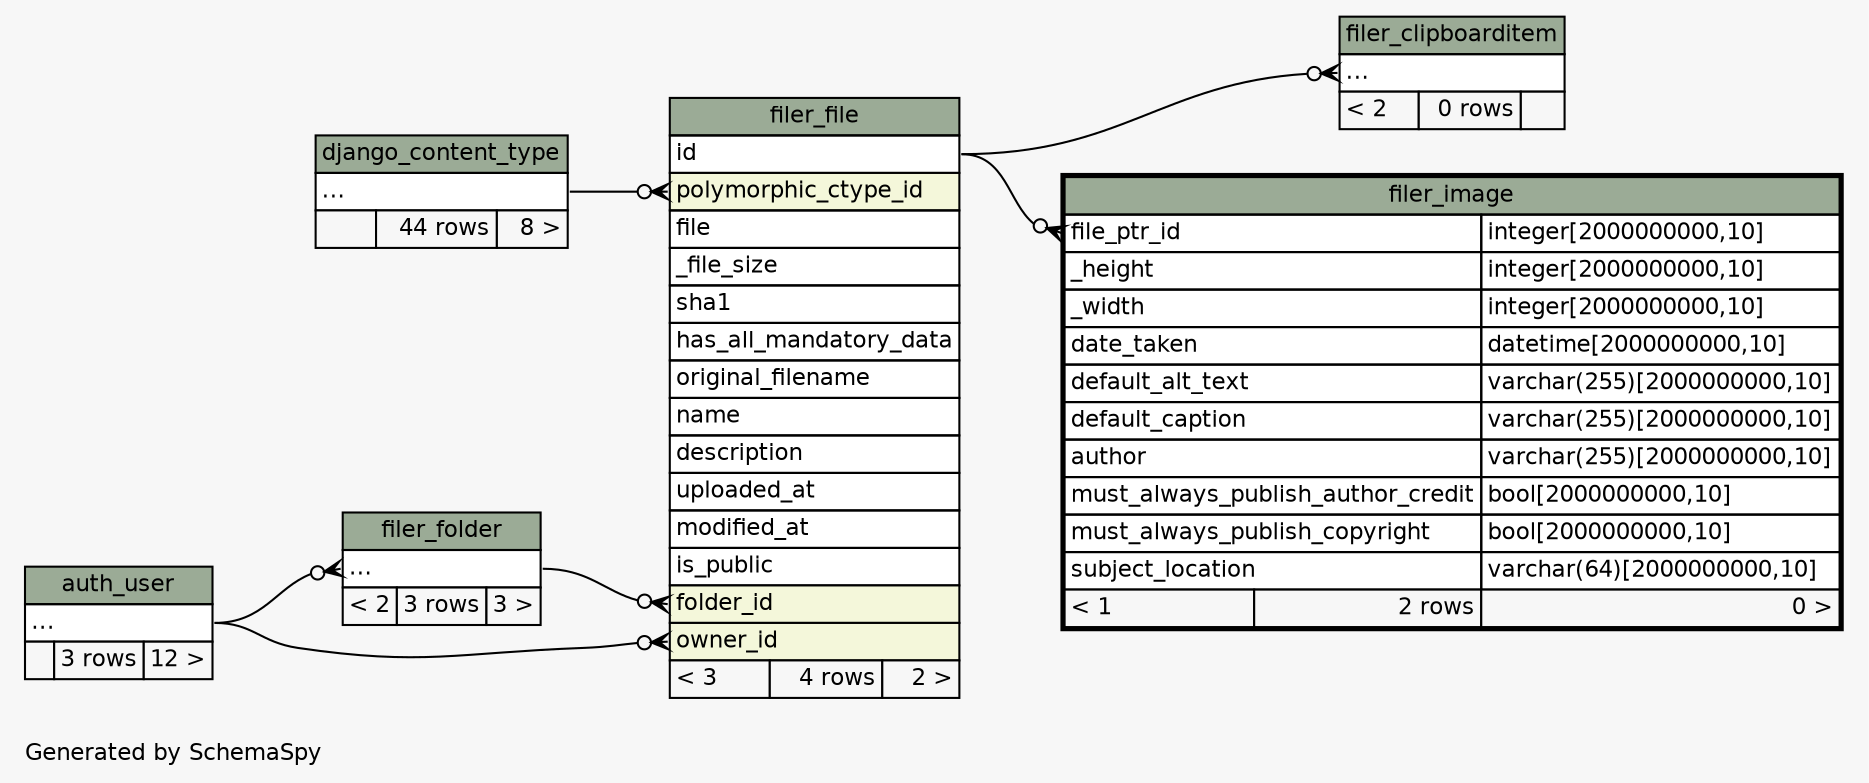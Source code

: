 // dot 2.38.0 on Windows 7 6.1
// SchemaSpy rev 590
digraph "twoDegreesRelationshipsDiagram" {
  graph [
    rankdir="RL"
    bgcolor="#f7f7f7"
    label="\nGenerated by SchemaSpy"
    labeljust="l"
    nodesep="0.18"
    ranksep="0.46"
    fontname="Helvetica"
    fontsize="11"
  ];
  node [
    fontname="Helvetica"
    fontsize="11"
    shape="plaintext"
  ];
  edge [
    arrowsize="0.8"
  ];
  "filer_clipboarditem":"elipses":w -> "filer_file":"id":e [arrowhead=none dir=back arrowtail=crowodot];
  "filer_file":"folder_id":w -> "filer_folder":"elipses":e [arrowhead=none dir=back arrowtail=crowodot];
  "filer_file":"owner_id":w -> "auth_user":"elipses":e [arrowhead=none dir=back arrowtail=crowodot];
  "filer_file":"polymorphic_ctype_id":w -> "django_content_type":"elipses":e [arrowhead=none dir=back arrowtail=crowodot];
  "filer_folder":"elipses":w -> "auth_user":"elipses":e [arrowhead=none dir=back arrowtail=crowodot];
  "filer_image":"file_ptr_id":w -> "filer_file":"id":e [arrowhead=none dir=back arrowtail=crowodot];
  "auth_user" [
    label=<
    <TABLE BORDER="0" CELLBORDER="1" CELLSPACING="0" BGCOLOR="#ffffff">
      <TR><TD COLSPAN="3" BGCOLOR="#9bab96" ALIGN="CENTER">auth_user</TD></TR>
      <TR><TD PORT="elipses" COLSPAN="3" ALIGN="LEFT">...</TD></TR>
      <TR><TD ALIGN="LEFT" BGCOLOR="#f7f7f7">  </TD><TD ALIGN="RIGHT" BGCOLOR="#f7f7f7">3 rows</TD><TD ALIGN="RIGHT" BGCOLOR="#f7f7f7">12 &gt;</TD></TR>
    </TABLE>>
    URL="auth_user.html"
    tooltip="auth_user"
  ];
  "django_content_type" [
    label=<
    <TABLE BORDER="0" CELLBORDER="1" CELLSPACING="0" BGCOLOR="#ffffff">
      <TR><TD COLSPAN="3" BGCOLOR="#9bab96" ALIGN="CENTER">django_content_type</TD></TR>
      <TR><TD PORT="elipses" COLSPAN="3" ALIGN="LEFT">...</TD></TR>
      <TR><TD ALIGN="LEFT" BGCOLOR="#f7f7f7">  </TD><TD ALIGN="RIGHT" BGCOLOR="#f7f7f7">44 rows</TD><TD ALIGN="RIGHT" BGCOLOR="#f7f7f7">8 &gt;</TD></TR>
    </TABLE>>
    URL="django_content_type.html"
    tooltip="django_content_type"
  ];
  "filer_clipboarditem" [
    label=<
    <TABLE BORDER="0" CELLBORDER="1" CELLSPACING="0" BGCOLOR="#ffffff">
      <TR><TD COLSPAN="3" BGCOLOR="#9bab96" ALIGN="CENTER">filer_clipboarditem</TD></TR>
      <TR><TD PORT="elipses" COLSPAN="3" ALIGN="LEFT">...</TD></TR>
      <TR><TD ALIGN="LEFT" BGCOLOR="#f7f7f7">&lt; 2</TD><TD ALIGN="RIGHT" BGCOLOR="#f7f7f7">0 rows</TD><TD ALIGN="RIGHT" BGCOLOR="#f7f7f7">  </TD></TR>
    </TABLE>>
    URL="filer_clipboarditem.html"
    tooltip="filer_clipboarditem"
  ];
  "filer_file" [
    label=<
    <TABLE BORDER="0" CELLBORDER="1" CELLSPACING="0" BGCOLOR="#ffffff">
      <TR><TD COLSPAN="3" BGCOLOR="#9bab96" ALIGN="CENTER">filer_file</TD></TR>
      <TR><TD PORT="id" COLSPAN="3" ALIGN="LEFT">id</TD></TR>
      <TR><TD PORT="polymorphic_ctype_id" COLSPAN="3" BGCOLOR="#f4f7da" ALIGN="LEFT">polymorphic_ctype_id</TD></TR>
      <TR><TD PORT="file" COLSPAN="3" ALIGN="LEFT">file</TD></TR>
      <TR><TD PORT="_file_size" COLSPAN="3" ALIGN="LEFT">_file_size</TD></TR>
      <TR><TD PORT="sha1" COLSPAN="3" ALIGN="LEFT">sha1</TD></TR>
      <TR><TD PORT="has_all_mandatory_data" COLSPAN="3" ALIGN="LEFT">has_all_mandatory_data</TD></TR>
      <TR><TD PORT="original_filename" COLSPAN="3" ALIGN="LEFT">original_filename</TD></TR>
      <TR><TD PORT="name" COLSPAN="3" ALIGN="LEFT">name</TD></TR>
      <TR><TD PORT="description" COLSPAN="3" ALIGN="LEFT">description</TD></TR>
      <TR><TD PORT="uploaded_at" COLSPAN="3" ALIGN="LEFT">uploaded_at</TD></TR>
      <TR><TD PORT="modified_at" COLSPAN="3" ALIGN="LEFT">modified_at</TD></TR>
      <TR><TD PORT="is_public" COLSPAN="3" ALIGN="LEFT">is_public</TD></TR>
      <TR><TD PORT="folder_id" COLSPAN="3" BGCOLOR="#f4f7da" ALIGN="LEFT">folder_id</TD></TR>
      <TR><TD PORT="owner_id" COLSPAN="3" BGCOLOR="#f4f7da" ALIGN="LEFT">owner_id</TD></TR>
      <TR><TD ALIGN="LEFT" BGCOLOR="#f7f7f7">&lt; 3</TD><TD ALIGN="RIGHT" BGCOLOR="#f7f7f7">4 rows</TD><TD ALIGN="RIGHT" BGCOLOR="#f7f7f7">2 &gt;</TD></TR>
    </TABLE>>
    URL="filer_file.html"
    tooltip="filer_file"
  ];
  "filer_folder" [
    label=<
    <TABLE BORDER="0" CELLBORDER="1" CELLSPACING="0" BGCOLOR="#ffffff">
      <TR><TD COLSPAN="3" BGCOLOR="#9bab96" ALIGN="CENTER">filer_folder</TD></TR>
      <TR><TD PORT="elipses" COLSPAN="3" ALIGN="LEFT">...</TD></TR>
      <TR><TD ALIGN="LEFT" BGCOLOR="#f7f7f7">&lt; 2</TD><TD ALIGN="RIGHT" BGCOLOR="#f7f7f7">3 rows</TD><TD ALIGN="RIGHT" BGCOLOR="#f7f7f7">3 &gt;</TD></TR>
    </TABLE>>
    URL="filer_folder.html"
    tooltip="filer_folder"
  ];
  "filer_image" [
    label=<
    <TABLE BORDER="2" CELLBORDER="1" CELLSPACING="0" BGCOLOR="#ffffff">
      <TR><TD COLSPAN="3" BGCOLOR="#9bab96" ALIGN="CENTER">filer_image</TD></TR>
      <TR><TD PORT="file_ptr_id" COLSPAN="2" ALIGN="LEFT">file_ptr_id</TD><TD PORT="file_ptr_id.type" ALIGN="LEFT">integer[2000000000,10]</TD></TR>
      <TR><TD PORT="_height" COLSPAN="2" ALIGN="LEFT">_height</TD><TD PORT="_height.type" ALIGN="LEFT">integer[2000000000,10]</TD></TR>
      <TR><TD PORT="_width" COLSPAN="2" ALIGN="LEFT">_width</TD><TD PORT="_width.type" ALIGN="LEFT">integer[2000000000,10]</TD></TR>
      <TR><TD PORT="date_taken" COLSPAN="2" ALIGN="LEFT">date_taken</TD><TD PORT="date_taken.type" ALIGN="LEFT">datetime[2000000000,10]</TD></TR>
      <TR><TD PORT="default_alt_text" COLSPAN="2" ALIGN="LEFT">default_alt_text</TD><TD PORT="default_alt_text.type" ALIGN="LEFT">varchar(255)[2000000000,10]</TD></TR>
      <TR><TD PORT="default_caption" COLSPAN="2" ALIGN="LEFT">default_caption</TD><TD PORT="default_caption.type" ALIGN="LEFT">varchar(255)[2000000000,10]</TD></TR>
      <TR><TD PORT="author" COLSPAN="2" ALIGN="LEFT">author</TD><TD PORT="author.type" ALIGN="LEFT">varchar(255)[2000000000,10]</TD></TR>
      <TR><TD PORT="must_always_publish_author_credit" COLSPAN="2" ALIGN="LEFT">must_always_publish_author_credit</TD><TD PORT="must_always_publish_author_credit.type" ALIGN="LEFT">bool[2000000000,10]</TD></TR>
      <TR><TD PORT="must_always_publish_copyright" COLSPAN="2" ALIGN="LEFT">must_always_publish_copyright</TD><TD PORT="must_always_publish_copyright.type" ALIGN="LEFT">bool[2000000000,10]</TD></TR>
      <TR><TD PORT="subject_location" COLSPAN="2" ALIGN="LEFT">subject_location</TD><TD PORT="subject_location.type" ALIGN="LEFT">varchar(64)[2000000000,10]</TD></TR>
      <TR><TD ALIGN="LEFT" BGCOLOR="#f7f7f7">&lt; 1</TD><TD ALIGN="RIGHT" BGCOLOR="#f7f7f7">2 rows</TD><TD ALIGN="RIGHT" BGCOLOR="#f7f7f7">0 &gt;</TD></TR>
    </TABLE>>
    URL="filer_image.html"
    tooltip="filer_image"
  ];
}
